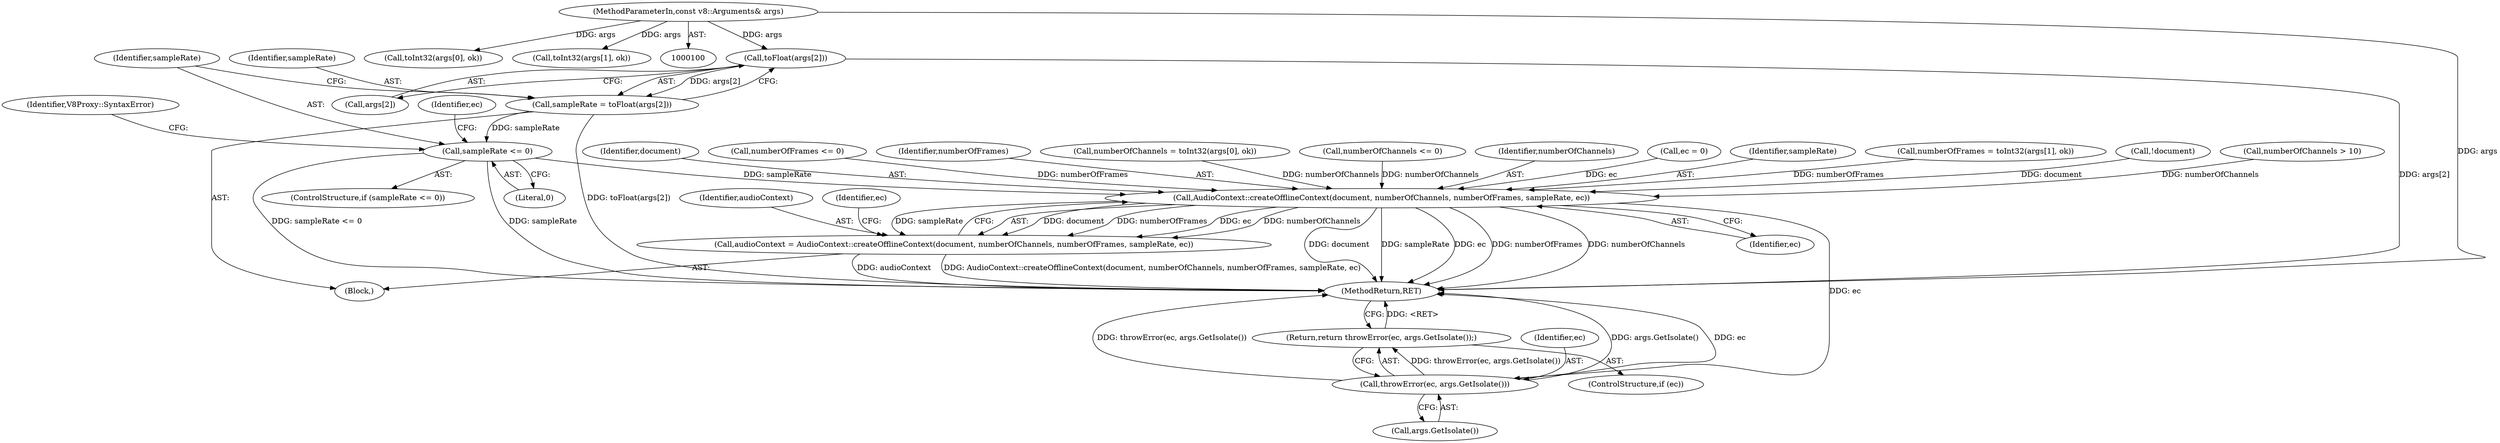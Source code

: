 digraph "0_Chrome_e9372a1bfd3588a80fcf49aa07321f0971dd6091_45@array" {
"1000228" [label="(Call,toFloat(args[2]))"];
"1000101" [label="(MethodParameterIn,const v8::Arguments& args)"];
"1000226" [label="(Call,sampleRate = toFloat(args[2]))"];
"1000233" [label="(Call,sampleRate <= 0)"];
"1000247" [label="(Call,AudioContext::createOfflineContext(document, numberOfChannels, numberOfFrames, sampleRate, ec))"];
"1000245" [label="(Call,audioContext = AudioContext::createOfflineContext(document, numberOfChannels, numberOfFrames, sampleRate, ec))"];
"1000256" [label="(Call,throwError(ec, args.GetIsolate()))"];
"1000255" [label="(Return,return throwError(ec, args.GetIsolate());)"];
"1000246" [label="(Identifier,audioContext)"];
"1000226" [label="(Call,sampleRate = toFloat(args[2]))"];
"1000249" [label="(Identifier,numberOfChannels)"];
"1000101" [label="(MethodParameterIn,const v8::Arguments& args)"];
"1000228" [label="(Call,toFloat(args[2]))"];
"1000235" [label="(Literal,0)"];
"1000242" [label="(Call,ec = 0)"];
"1000227" [label="(Identifier,sampleRate)"];
"1000251" [label="(Identifier,sampleRate)"];
"1000170" [label="(Block,)"];
"1000253" [label="(ControlStructure,if (ec))"];
"1000258" [label="(Call,args.GetIsolate())"];
"1000206" [label="(Call,numberOfFrames = toInt32(args[1], ok))"];
"1000233" [label="(Call,sampleRate <= 0)"];
"1000254" [label="(Identifier,ec)"];
"1000257" [label="(Identifier,ec)"];
"1000232" [label="(ControlStructure,if (sampleRate <= 0))"];
"1000275" [label="(MethodReturn,RET)"];
"1000229" [label="(Call,args[2])"];
"1000252" [label="(Identifier,ec)"];
"1000134" [label="(Call,!document)"];
"1000197" [label="(Call,numberOfChannels > 10)"];
"1000184" [label="(Call,toInt32(args[0], ok))"];
"1000238" [label="(Identifier,V8Proxy::SyntaxError)"];
"1000248" [label="(Identifier,document)"];
"1000247" [label="(Call,AudioContext::createOfflineContext(document, numberOfChannels, numberOfFrames, sampleRate, ec))"];
"1000234" [label="(Identifier,sampleRate)"];
"1000217" [label="(Call,numberOfFrames <= 0)"];
"1000255" [label="(Return,return throwError(ec, args.GetIsolate());)"];
"1000256" [label="(Call,throwError(ec, args.GetIsolate()))"];
"1000250" [label="(Identifier,numberOfFrames)"];
"1000245" [label="(Call,audioContext = AudioContext::createOfflineContext(document, numberOfChannels, numberOfFrames, sampleRate, ec))"];
"1000243" [label="(Identifier,ec)"];
"1000208" [label="(Call,toInt32(args[1], ok))"];
"1000182" [label="(Call,numberOfChannels = toInt32(args[0], ok))"];
"1000194" [label="(Call,numberOfChannels <= 0)"];
"1000228" -> "1000226"  [label="AST: "];
"1000228" -> "1000229"  [label="CFG: "];
"1000229" -> "1000228"  [label="AST: "];
"1000226" -> "1000228"  [label="CFG: "];
"1000228" -> "1000275"  [label="DDG: args[2]"];
"1000228" -> "1000226"  [label="DDG: args[2]"];
"1000101" -> "1000228"  [label="DDG: args"];
"1000101" -> "1000100"  [label="AST: "];
"1000101" -> "1000275"  [label="DDG: args"];
"1000101" -> "1000184"  [label="DDG: args"];
"1000101" -> "1000208"  [label="DDG: args"];
"1000226" -> "1000170"  [label="AST: "];
"1000227" -> "1000226"  [label="AST: "];
"1000234" -> "1000226"  [label="CFG: "];
"1000226" -> "1000275"  [label="DDG: toFloat(args[2])"];
"1000226" -> "1000233"  [label="DDG: sampleRate"];
"1000233" -> "1000232"  [label="AST: "];
"1000233" -> "1000235"  [label="CFG: "];
"1000234" -> "1000233"  [label="AST: "];
"1000235" -> "1000233"  [label="AST: "];
"1000238" -> "1000233"  [label="CFG: "];
"1000243" -> "1000233"  [label="CFG: "];
"1000233" -> "1000275"  [label="DDG: sampleRate <= 0"];
"1000233" -> "1000275"  [label="DDG: sampleRate"];
"1000233" -> "1000247"  [label="DDG: sampleRate"];
"1000247" -> "1000245"  [label="AST: "];
"1000247" -> "1000252"  [label="CFG: "];
"1000248" -> "1000247"  [label="AST: "];
"1000249" -> "1000247"  [label="AST: "];
"1000250" -> "1000247"  [label="AST: "];
"1000251" -> "1000247"  [label="AST: "];
"1000252" -> "1000247"  [label="AST: "];
"1000245" -> "1000247"  [label="CFG: "];
"1000247" -> "1000275"  [label="DDG: document"];
"1000247" -> "1000275"  [label="DDG: sampleRate"];
"1000247" -> "1000275"  [label="DDG: ec"];
"1000247" -> "1000275"  [label="DDG: numberOfFrames"];
"1000247" -> "1000275"  [label="DDG: numberOfChannels"];
"1000247" -> "1000245"  [label="DDG: document"];
"1000247" -> "1000245"  [label="DDG: numberOfFrames"];
"1000247" -> "1000245"  [label="DDG: ec"];
"1000247" -> "1000245"  [label="DDG: numberOfChannels"];
"1000247" -> "1000245"  [label="DDG: sampleRate"];
"1000134" -> "1000247"  [label="DDG: document"];
"1000194" -> "1000247"  [label="DDG: numberOfChannels"];
"1000182" -> "1000247"  [label="DDG: numberOfChannels"];
"1000197" -> "1000247"  [label="DDG: numberOfChannels"];
"1000217" -> "1000247"  [label="DDG: numberOfFrames"];
"1000206" -> "1000247"  [label="DDG: numberOfFrames"];
"1000242" -> "1000247"  [label="DDG: ec"];
"1000247" -> "1000256"  [label="DDG: ec"];
"1000245" -> "1000170"  [label="AST: "];
"1000246" -> "1000245"  [label="AST: "];
"1000254" -> "1000245"  [label="CFG: "];
"1000245" -> "1000275"  [label="DDG: audioContext"];
"1000245" -> "1000275"  [label="DDG: AudioContext::createOfflineContext(document, numberOfChannels, numberOfFrames, sampleRate, ec)"];
"1000256" -> "1000255"  [label="AST: "];
"1000256" -> "1000258"  [label="CFG: "];
"1000257" -> "1000256"  [label="AST: "];
"1000258" -> "1000256"  [label="AST: "];
"1000255" -> "1000256"  [label="CFG: "];
"1000256" -> "1000275"  [label="DDG: args.GetIsolate()"];
"1000256" -> "1000275"  [label="DDG: ec"];
"1000256" -> "1000275"  [label="DDG: throwError(ec, args.GetIsolate())"];
"1000256" -> "1000255"  [label="DDG: throwError(ec, args.GetIsolate())"];
"1000255" -> "1000253"  [label="AST: "];
"1000275" -> "1000255"  [label="CFG: "];
"1000255" -> "1000275"  [label="DDG: <RET>"];
}
